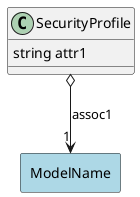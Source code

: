 @startuml

class "SecurityProfile" as Model {
 string attr1

 
}

rectangle "ModelName" as ModelName #lightblue {
}

Model o--> "1" ModelName : assoc1





@enduml
